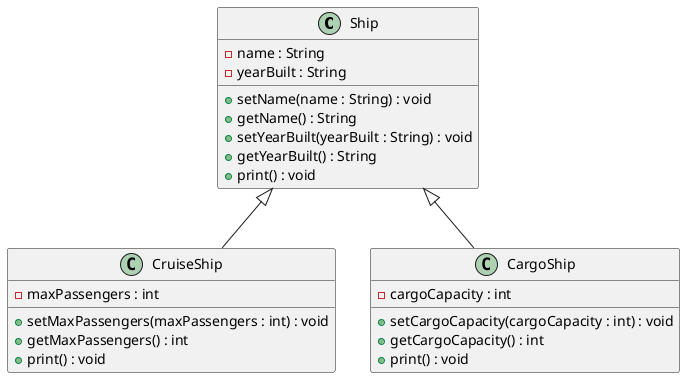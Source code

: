 @startuml

class Ship
{
    -name : String
    -yearBuilt : String

    +setName(name : String) : void
    +getName() : String
    +setYearBuilt(yearBuilt : String) : void
    +getYearBuilt() : String
    +print() : void
}

class CruiseShip
{
    -maxPassengers : int

    +setMaxPassengers(maxPassengers : int) : void
    +getMaxPassengers() : int
    +print() : void
}

class CargoShip
{
    -cargoCapacity : int

    +setCargoCapacity(cargoCapacity : int) : void
    +getCargoCapacity() : int
    +print() : void
}

Ship <|-- CruiseShip
Ship <|-- CargoShip

@enduml
